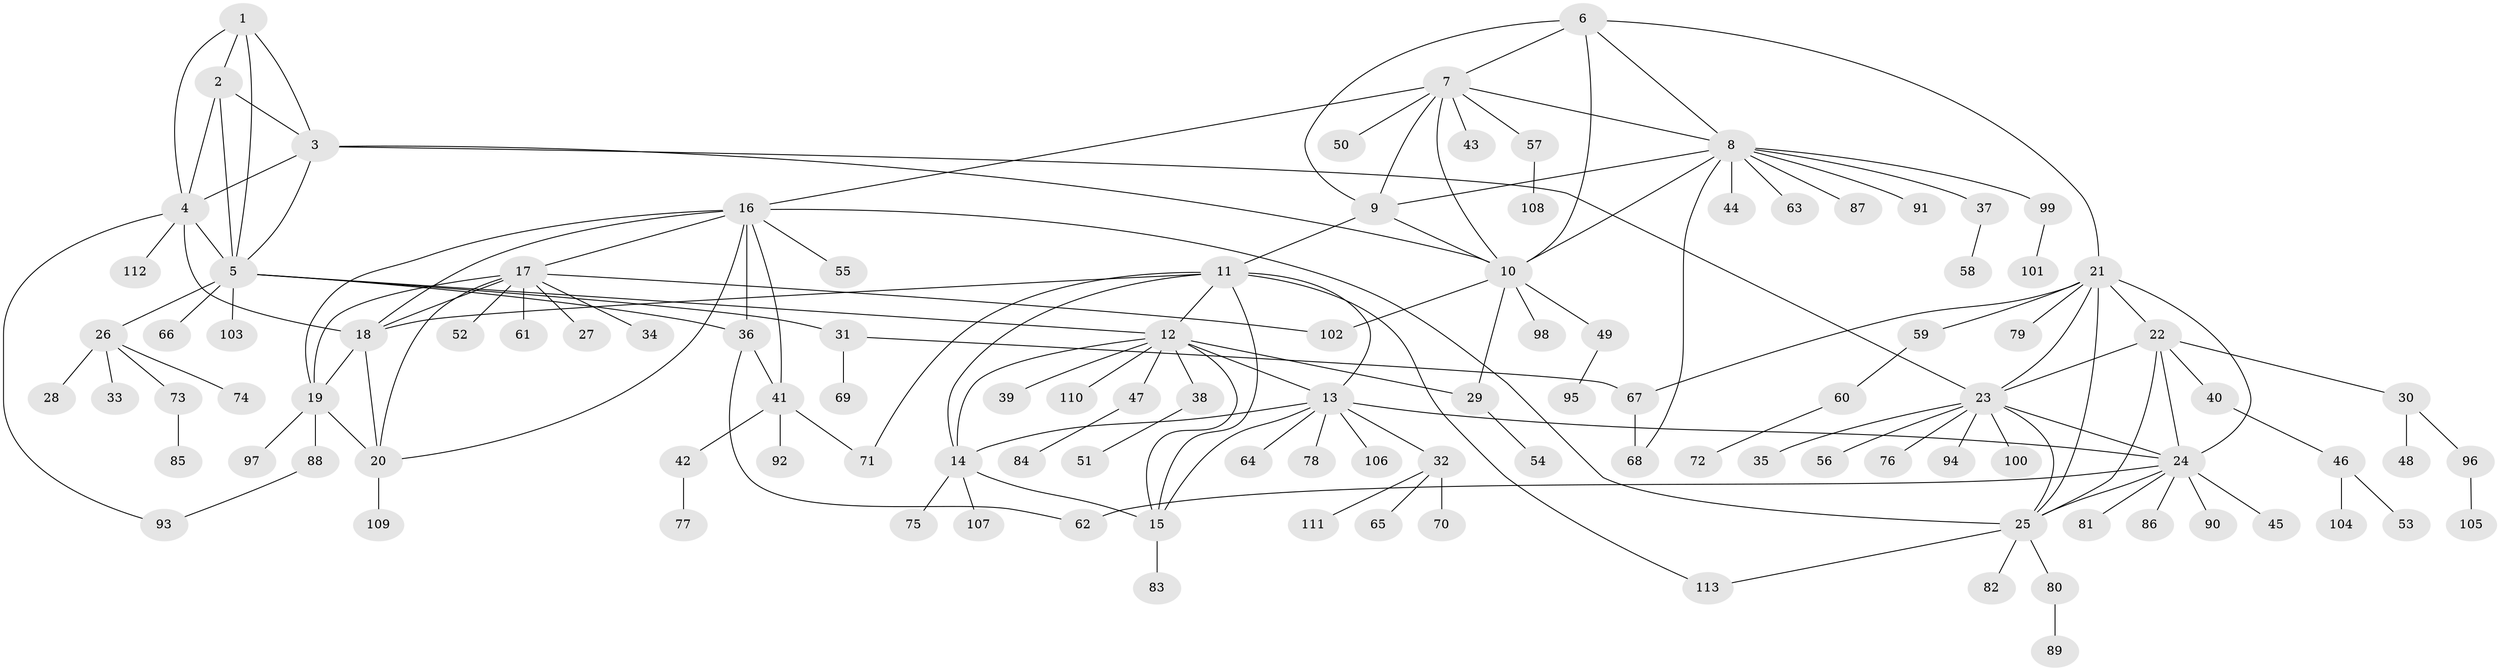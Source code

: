 // Generated by graph-tools (version 1.1) at 2025/02/03/09/25 03:02:37]
// undirected, 113 vertices, 158 edges
graph export_dot {
graph [start="1"]
  node [color=gray90,style=filled];
  1;
  2;
  3;
  4;
  5;
  6;
  7;
  8;
  9;
  10;
  11;
  12;
  13;
  14;
  15;
  16;
  17;
  18;
  19;
  20;
  21;
  22;
  23;
  24;
  25;
  26;
  27;
  28;
  29;
  30;
  31;
  32;
  33;
  34;
  35;
  36;
  37;
  38;
  39;
  40;
  41;
  42;
  43;
  44;
  45;
  46;
  47;
  48;
  49;
  50;
  51;
  52;
  53;
  54;
  55;
  56;
  57;
  58;
  59;
  60;
  61;
  62;
  63;
  64;
  65;
  66;
  67;
  68;
  69;
  70;
  71;
  72;
  73;
  74;
  75;
  76;
  77;
  78;
  79;
  80;
  81;
  82;
  83;
  84;
  85;
  86;
  87;
  88;
  89;
  90;
  91;
  92;
  93;
  94;
  95;
  96;
  97;
  98;
  99;
  100;
  101;
  102;
  103;
  104;
  105;
  106;
  107;
  108;
  109;
  110;
  111;
  112;
  113;
  1 -- 2;
  1 -- 3;
  1 -- 4;
  1 -- 5;
  2 -- 3;
  2 -- 4;
  2 -- 5;
  3 -- 4;
  3 -- 5;
  3 -- 10;
  3 -- 23;
  4 -- 5;
  4 -- 18;
  4 -- 93;
  4 -- 112;
  5 -- 12;
  5 -- 26;
  5 -- 31;
  5 -- 36;
  5 -- 66;
  5 -- 103;
  6 -- 7;
  6 -- 8;
  6 -- 9;
  6 -- 10;
  6 -- 21;
  7 -- 8;
  7 -- 9;
  7 -- 10;
  7 -- 16;
  7 -- 43;
  7 -- 50;
  7 -- 57;
  8 -- 9;
  8 -- 10;
  8 -- 37;
  8 -- 44;
  8 -- 63;
  8 -- 68;
  8 -- 87;
  8 -- 91;
  8 -- 99;
  9 -- 10;
  9 -- 11;
  10 -- 29;
  10 -- 49;
  10 -- 98;
  10 -- 102;
  11 -- 12;
  11 -- 13;
  11 -- 14;
  11 -- 15;
  11 -- 18;
  11 -- 71;
  11 -- 113;
  12 -- 13;
  12 -- 14;
  12 -- 15;
  12 -- 29;
  12 -- 38;
  12 -- 39;
  12 -- 47;
  12 -- 110;
  13 -- 14;
  13 -- 15;
  13 -- 24;
  13 -- 32;
  13 -- 64;
  13 -- 78;
  13 -- 106;
  14 -- 15;
  14 -- 75;
  14 -- 107;
  15 -- 83;
  16 -- 17;
  16 -- 18;
  16 -- 19;
  16 -- 20;
  16 -- 25;
  16 -- 36;
  16 -- 41;
  16 -- 55;
  17 -- 18;
  17 -- 19;
  17 -- 20;
  17 -- 27;
  17 -- 34;
  17 -- 52;
  17 -- 61;
  17 -- 102;
  18 -- 19;
  18 -- 20;
  19 -- 20;
  19 -- 88;
  19 -- 97;
  20 -- 109;
  21 -- 22;
  21 -- 23;
  21 -- 24;
  21 -- 25;
  21 -- 59;
  21 -- 67;
  21 -- 79;
  22 -- 23;
  22 -- 24;
  22 -- 25;
  22 -- 30;
  22 -- 40;
  23 -- 24;
  23 -- 25;
  23 -- 35;
  23 -- 56;
  23 -- 76;
  23 -- 94;
  23 -- 100;
  24 -- 25;
  24 -- 45;
  24 -- 62;
  24 -- 81;
  24 -- 86;
  24 -- 90;
  25 -- 80;
  25 -- 82;
  25 -- 113;
  26 -- 28;
  26 -- 33;
  26 -- 73;
  26 -- 74;
  29 -- 54;
  30 -- 48;
  30 -- 96;
  31 -- 67;
  31 -- 69;
  32 -- 65;
  32 -- 70;
  32 -- 111;
  36 -- 41;
  36 -- 62;
  37 -- 58;
  38 -- 51;
  40 -- 46;
  41 -- 42;
  41 -- 71;
  41 -- 92;
  42 -- 77;
  46 -- 53;
  46 -- 104;
  47 -- 84;
  49 -- 95;
  57 -- 108;
  59 -- 60;
  60 -- 72;
  67 -- 68;
  73 -- 85;
  80 -- 89;
  88 -- 93;
  96 -- 105;
  99 -- 101;
}
